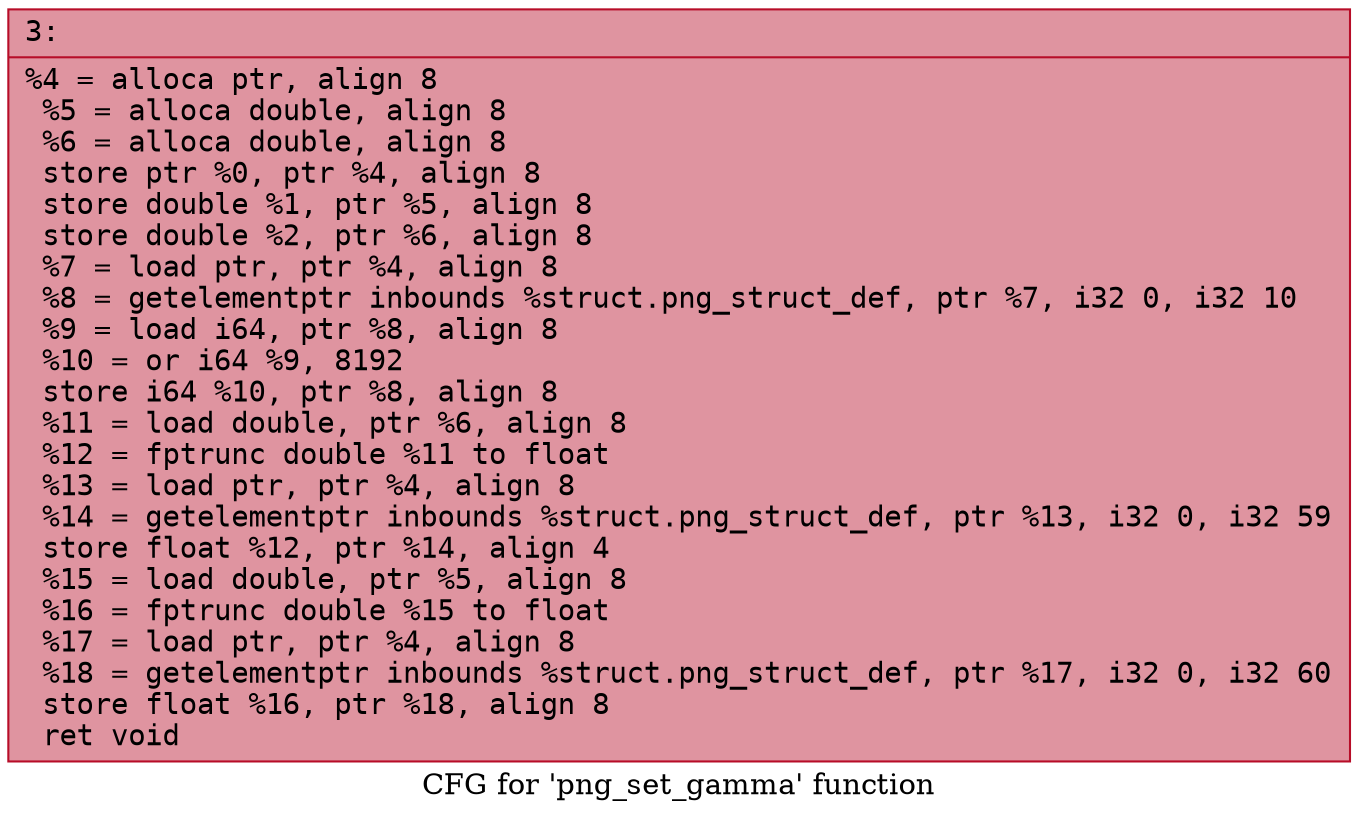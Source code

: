 digraph "CFG for 'png_set_gamma' function" {
	label="CFG for 'png_set_gamma' function";

	Node0x600000d87a70 [shape=record,color="#b70d28ff", style=filled, fillcolor="#b70d2870" fontname="Courier",label="{3:\l|  %4 = alloca ptr, align 8\l  %5 = alloca double, align 8\l  %6 = alloca double, align 8\l  store ptr %0, ptr %4, align 8\l  store double %1, ptr %5, align 8\l  store double %2, ptr %6, align 8\l  %7 = load ptr, ptr %4, align 8\l  %8 = getelementptr inbounds %struct.png_struct_def, ptr %7, i32 0, i32 10\l  %9 = load i64, ptr %8, align 8\l  %10 = or i64 %9, 8192\l  store i64 %10, ptr %8, align 8\l  %11 = load double, ptr %6, align 8\l  %12 = fptrunc double %11 to float\l  %13 = load ptr, ptr %4, align 8\l  %14 = getelementptr inbounds %struct.png_struct_def, ptr %13, i32 0, i32 59\l  store float %12, ptr %14, align 4\l  %15 = load double, ptr %5, align 8\l  %16 = fptrunc double %15 to float\l  %17 = load ptr, ptr %4, align 8\l  %18 = getelementptr inbounds %struct.png_struct_def, ptr %17, i32 0, i32 60\l  store float %16, ptr %18, align 8\l  ret void\l}"];
}
